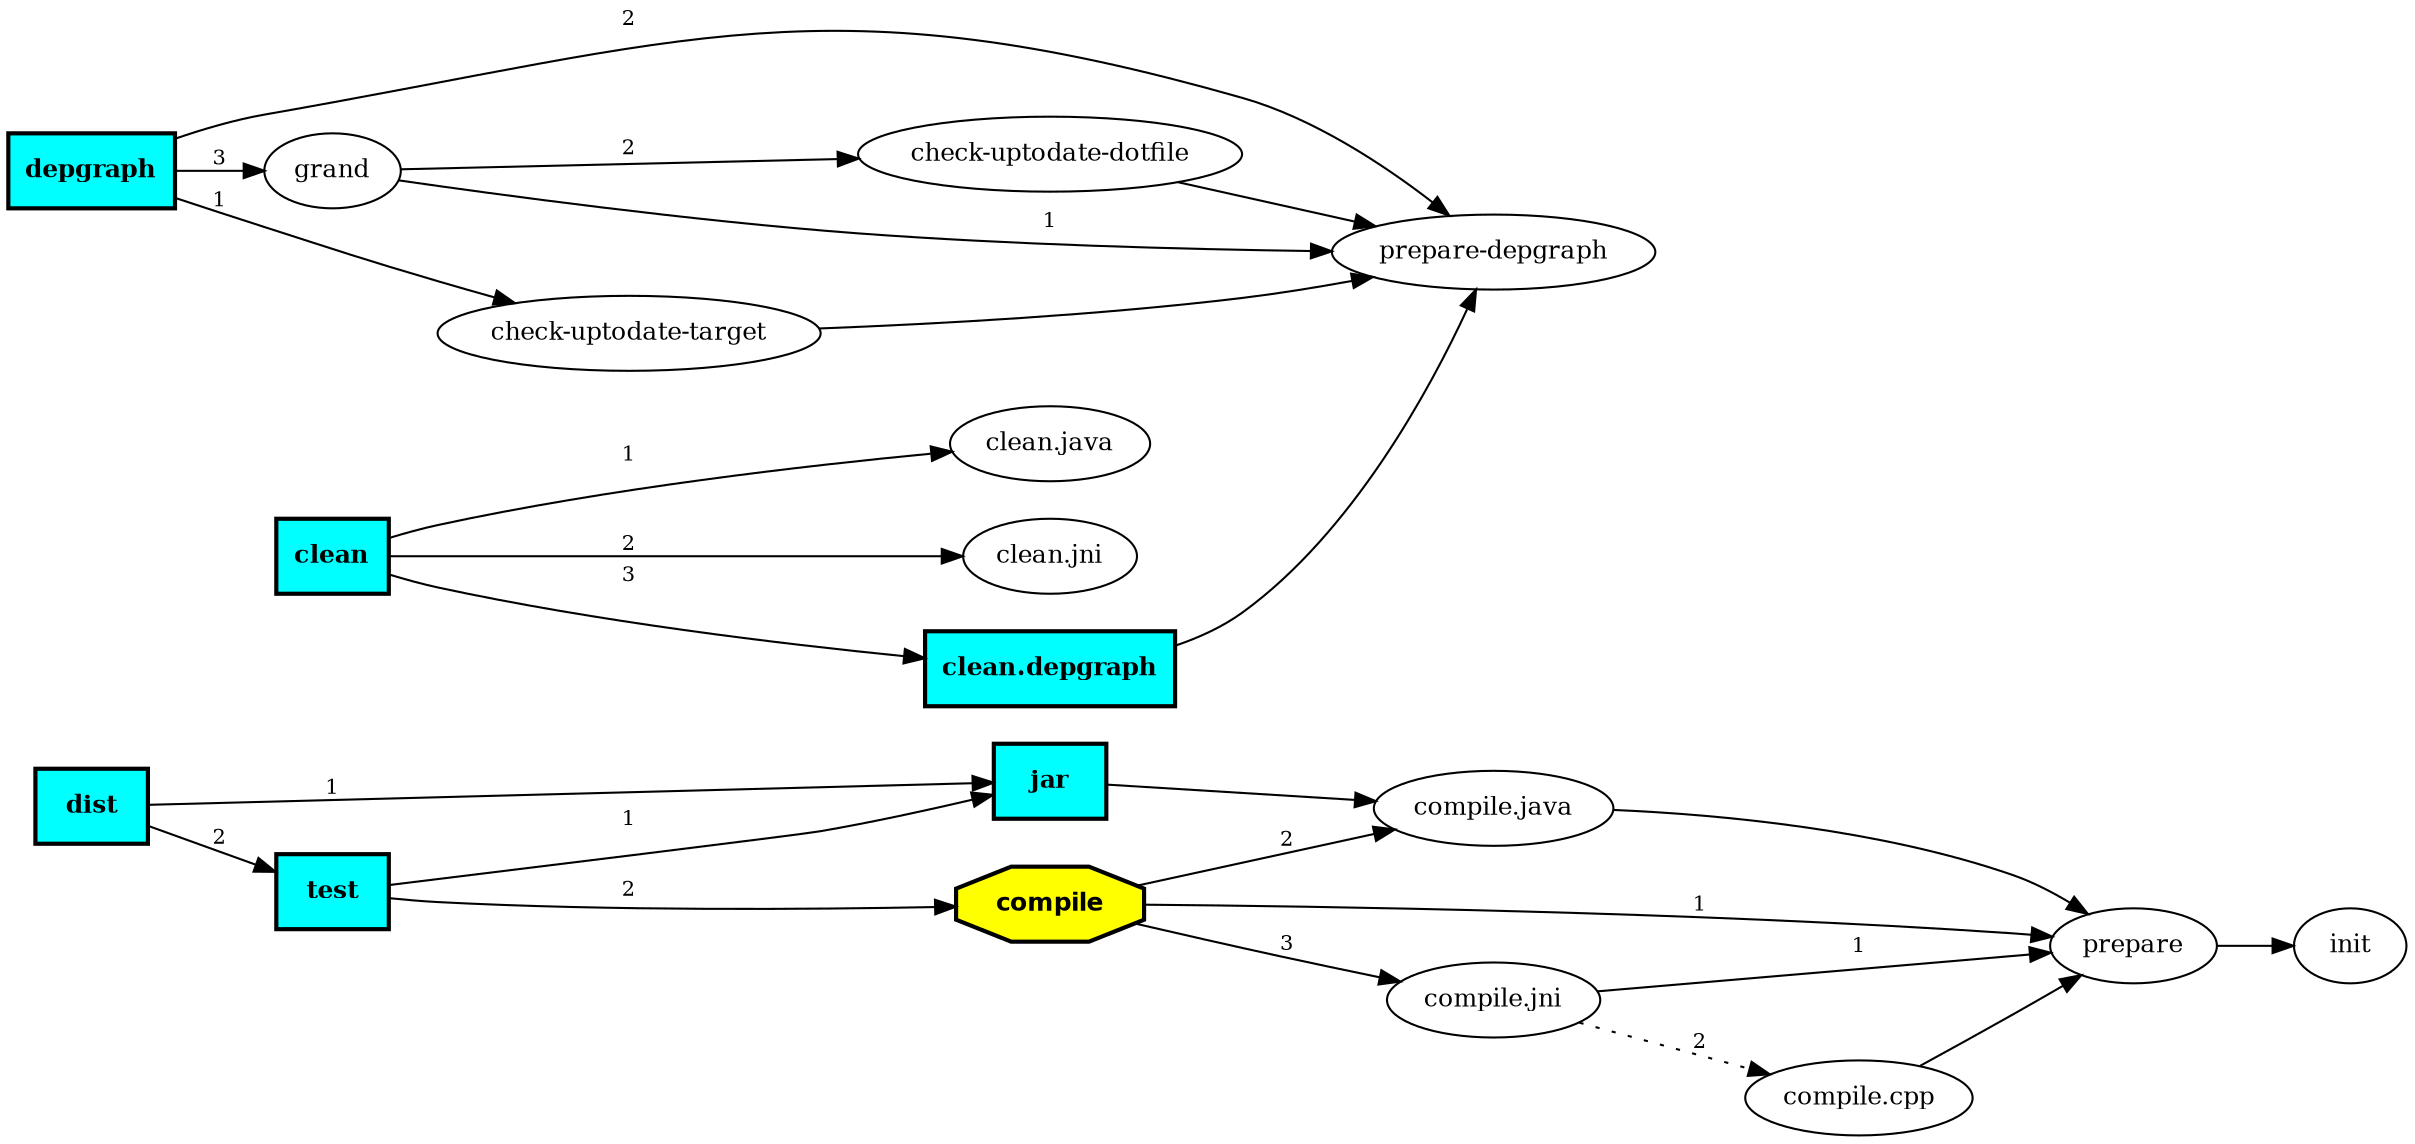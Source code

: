 digraph "Grand complex build file" {
graph [rankdir="LR"];
node [fontsize="12"];
edge [fontsize="10"];
"compile" [shape=octagon,fillcolor="yellow",style="filled,bold",fontname="Helvetica-Bold"];
"compile" -> "prepare" [label="1"];
"compile" -> "compile.java" [label="2"];
"compile" -> "compile.jni" [label="3"];

"prepare"
"prepare" -> "init";

"check-uptodate-dotfile"
"check-uptodate-dotfile" -> "prepare-depgraph";

"jar" [shape=box,fillcolor="cyan",style="filled,bold",fontname="Times-Bold",comment="Create jar files for the java classes"];
"jar" -> "compile.java";

"prepare-depgraph"

"compile.jni"
"compile.jni" -> "prepare" [label="1"];
"compile.jni" -> "compile.cpp" [label="2", fontsize="10",style="dotted"];

"compile.java"
"compile.java" -> "prepare";

"grand"
"grand" -> "prepare-depgraph" [label="1"];
"grand" -> "check-uptodate-dotfile" [label="2"];

"clean.java"

"dist" [shape=box,fillcolor="cyan",style="filled,bold",fontname="Times-Bold",comment="Prepare the distribution"];
"dist" -> "jar" [label="1"];
"dist" -> "test" [label="2"];

"check-uptodate-target"
"check-uptodate-target" -> "prepare-depgraph";

"clean" [shape=box,fillcolor="cyan",style="filled,bold",fontname="Times-Bold",comment="Remove intermediate files"];
"clean" -> "clean.java" [label="1"];
"clean" -> "clean.jni" [label="2"];
"clean" -> "clean.depgraph" [label="3"];

"depgraph" [shape=box,fillcolor="cyan",style="filled,bold",fontname="Times-Bold",comment="Creates a PostScript dependency graph"];
"depgraph" -> "check-uptodate-target" [label="1"];
"depgraph" -> "prepare-depgraph" [label="2"];
"depgraph" -> "grand" [label="3"];

"init"

"test" [shape=box,fillcolor="cyan",style="filled,bold",fontname="Times-Bold",comment="Run the unit tests"];
"test" -> "jar" [label="1"];
"test" -> "compile" [label="2"];

"clean.depgraph" [shape=box,fillcolor="cyan",style="filled,bold",fontname="Times-Bold",comment="Remove dependency graph intermediate files."];
"clean.depgraph" -> "prepare-depgraph";

"clean.jni"

"compile.cpp"
"compile.cpp" -> "prepare";

}
